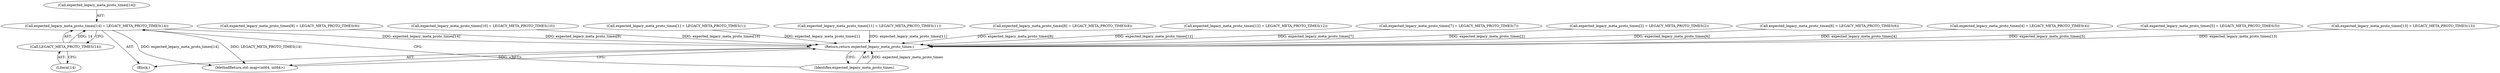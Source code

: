 digraph "1_Chrome_19190765882e272a6a2162c89acdb29110f7e3cf_26@array" {
"1000175" [label="(Call,expected_legacy_meta_proto_times[14] = LEGACY_META_PROTO_TIMES(14))"];
"1000179" [label="(Call,LEGACY_META_PROTO_TIMES(14))"];
"1000181" [label="(Return,return expected_legacy_meta_proto_times;)"];
"1000133" [label="(Call,expected_legacy_meta_proto_times[7] = LEGACY_META_PROTO_TIMES(7))"];
"1000109" [label="(Call,expected_legacy_meta_proto_times[2] = LEGACY_META_PROTO_TIMES(2))"];
"1000101" [label="(Block,)"];
"1000180" [label="(Literal,14)"];
"1000127" [label="(Call,expected_legacy_meta_proto_times[6] = LEGACY_META_PROTO_TIMES(6))"];
"1000115" [label="(Call,expected_legacy_meta_proto_times[4] = LEGACY_META_PROTO_TIMES(4))"];
"1000175" [label="(Call,expected_legacy_meta_proto_times[14] = LEGACY_META_PROTO_TIMES(14))"];
"1000176" [label="(Call,expected_legacy_meta_proto_times[14])"];
"1000121" [label="(Call,expected_legacy_meta_proto_times[5] = LEGACY_META_PROTO_TIMES(5))"];
"1000169" [label="(Call,expected_legacy_meta_proto_times[13] = LEGACY_META_PROTO_TIMES(13))"];
"1000145" [label="(Call,expected_legacy_meta_proto_times[9] = LEGACY_META_PROTO_TIMES(9))"];
"1000151" [label="(Call,expected_legacy_meta_proto_times[10] = LEGACY_META_PROTO_TIMES(10))"];
"1000103" [label="(Call,expected_legacy_meta_proto_times[1] = LEGACY_META_PROTO_TIMES(1))"];
"1000157" [label="(Call,expected_legacy_meta_proto_times[11] = LEGACY_META_PROTO_TIMES(11))"];
"1000139" [label="(Call,expected_legacy_meta_proto_times[8] = LEGACY_META_PROTO_TIMES(8))"];
"1000182" [label="(Identifier,expected_legacy_meta_proto_times)"];
"1000183" [label="(MethodReturn,std::map<int64, int64>)"];
"1000181" [label="(Return,return expected_legacy_meta_proto_times;)"];
"1000179" [label="(Call,LEGACY_META_PROTO_TIMES(14))"];
"1000163" [label="(Call,expected_legacy_meta_proto_times[12] = LEGACY_META_PROTO_TIMES(12))"];
"1000175" -> "1000101"  [label="AST: "];
"1000175" -> "1000179"  [label="CFG: "];
"1000176" -> "1000175"  [label="AST: "];
"1000179" -> "1000175"  [label="AST: "];
"1000182" -> "1000175"  [label="CFG: "];
"1000175" -> "1000183"  [label="DDG: LEGACY_META_PROTO_TIMES(14)"];
"1000175" -> "1000183"  [label="DDG: expected_legacy_meta_proto_times[14]"];
"1000179" -> "1000175"  [label="DDG: 14"];
"1000175" -> "1000181"  [label="DDG: expected_legacy_meta_proto_times[14]"];
"1000179" -> "1000180"  [label="CFG: "];
"1000180" -> "1000179"  [label="AST: "];
"1000181" -> "1000101"  [label="AST: "];
"1000181" -> "1000182"  [label="CFG: "];
"1000182" -> "1000181"  [label="AST: "];
"1000183" -> "1000181"  [label="CFG: "];
"1000181" -> "1000183"  [label="DDG: <RET>"];
"1000182" -> "1000181"  [label="DDG: expected_legacy_meta_proto_times"];
"1000163" -> "1000181"  [label="DDG: expected_legacy_meta_proto_times[12]"];
"1000103" -> "1000181"  [label="DDG: expected_legacy_meta_proto_times[1]"];
"1000109" -> "1000181"  [label="DDG: expected_legacy_meta_proto_times[2]"];
"1000121" -> "1000181"  [label="DDG: expected_legacy_meta_proto_times[5]"];
"1000169" -> "1000181"  [label="DDG: expected_legacy_meta_proto_times[13]"];
"1000127" -> "1000181"  [label="DDG: expected_legacy_meta_proto_times[6]"];
"1000145" -> "1000181"  [label="DDG: expected_legacy_meta_proto_times[9]"];
"1000115" -> "1000181"  [label="DDG: expected_legacy_meta_proto_times[4]"];
"1000139" -> "1000181"  [label="DDG: expected_legacy_meta_proto_times[8]"];
"1000151" -> "1000181"  [label="DDG: expected_legacy_meta_proto_times[10]"];
"1000157" -> "1000181"  [label="DDG: expected_legacy_meta_proto_times[11]"];
"1000133" -> "1000181"  [label="DDG: expected_legacy_meta_proto_times[7]"];
}
